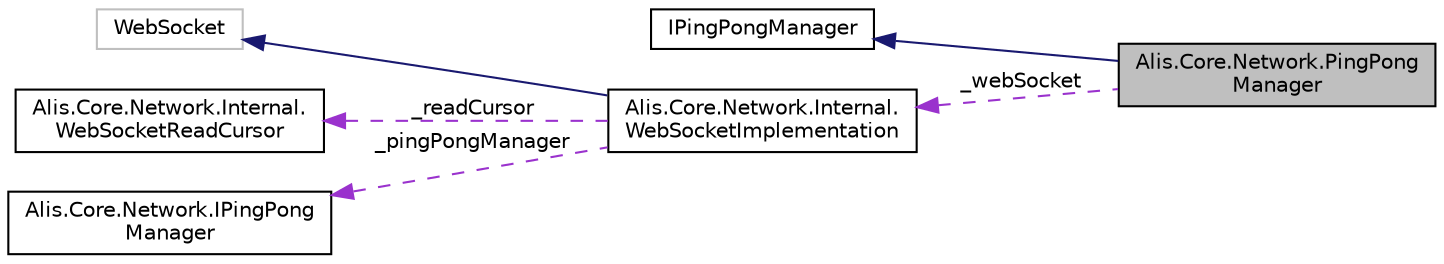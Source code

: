 digraph "Alis.Core.Network.PingPongManager"
{
 // LATEX_PDF_SIZE
  edge [fontname="Helvetica",fontsize="10",labelfontname="Helvetica",labelfontsize="10"];
  node [fontname="Helvetica",fontsize="10",shape=record];
  rankdir="LR";
  Node1 [label="Alis.Core.Network.PingPong\lManager",height=0.2,width=0.4,color="black", fillcolor="grey75", style="filled", fontcolor="black",tooltip="Ping Pong Manager used to facilitate ping pong WebSocket messages"];
  Node2 -> Node1 [dir="back",color="midnightblue",fontsize="10",style="solid",fontname="Helvetica"];
  Node2 [label="IPingPongManager",height=0.2,width=0.4,color="black", fillcolor="white", style="filled",URL="$interface_alis_1_1_core_1_1_network_1_1_i_ping_pong_manager.html",tooltip="Ping Pong Manager used to facilitate ping pong WebSocket messages"];
  Node3 -> Node1 [dir="back",color="darkorchid3",fontsize="10",style="dashed",label=" _webSocket" ,fontname="Helvetica"];
  Node3 [label="Alis.Core.Network.Internal.\lWebSocketImplementation",height=0.2,width=0.4,color="black", fillcolor="white", style="filled",URL="$class_alis_1_1_core_1_1_network_1_1_internal_1_1_web_socket_implementation.html",tooltip="Main implementation of the WebSocket abstract class"];
  Node4 -> Node3 [dir="back",color="midnightblue",fontsize="10",style="solid",fontname="Helvetica"];
  Node4 [label="WebSocket",height=0.2,width=0.4,color="grey75", fillcolor="white", style="filled",tooltip=" "];
  Node5 -> Node3 [dir="back",color="darkorchid3",fontsize="10",style="dashed",label=" _readCursor" ,fontname="Helvetica"];
  Node5 [label="Alis.Core.Network.Internal.\lWebSocketReadCursor",height=0.2,width=0.4,color="black", fillcolor="white", style="filled",URL="$class_alis_1_1_core_1_1_network_1_1_internal_1_1_web_socket_read_cursor.html",tooltip="The web socket read cursor class"];
  Node6 -> Node3 [dir="back",color="darkorchid3",fontsize="10",style="dashed",label=" _pingPongManager" ,fontname="Helvetica"];
  Node6 [label="Alis.Core.Network.IPingPong\lManager",height=0.2,width=0.4,color="black", fillcolor="white", style="filled",URL="$interface_alis_1_1_core_1_1_network_1_1_i_ping_pong_manager.html",tooltip="Ping Pong Manager used to facilitate ping pong WebSocket messages"];
}
